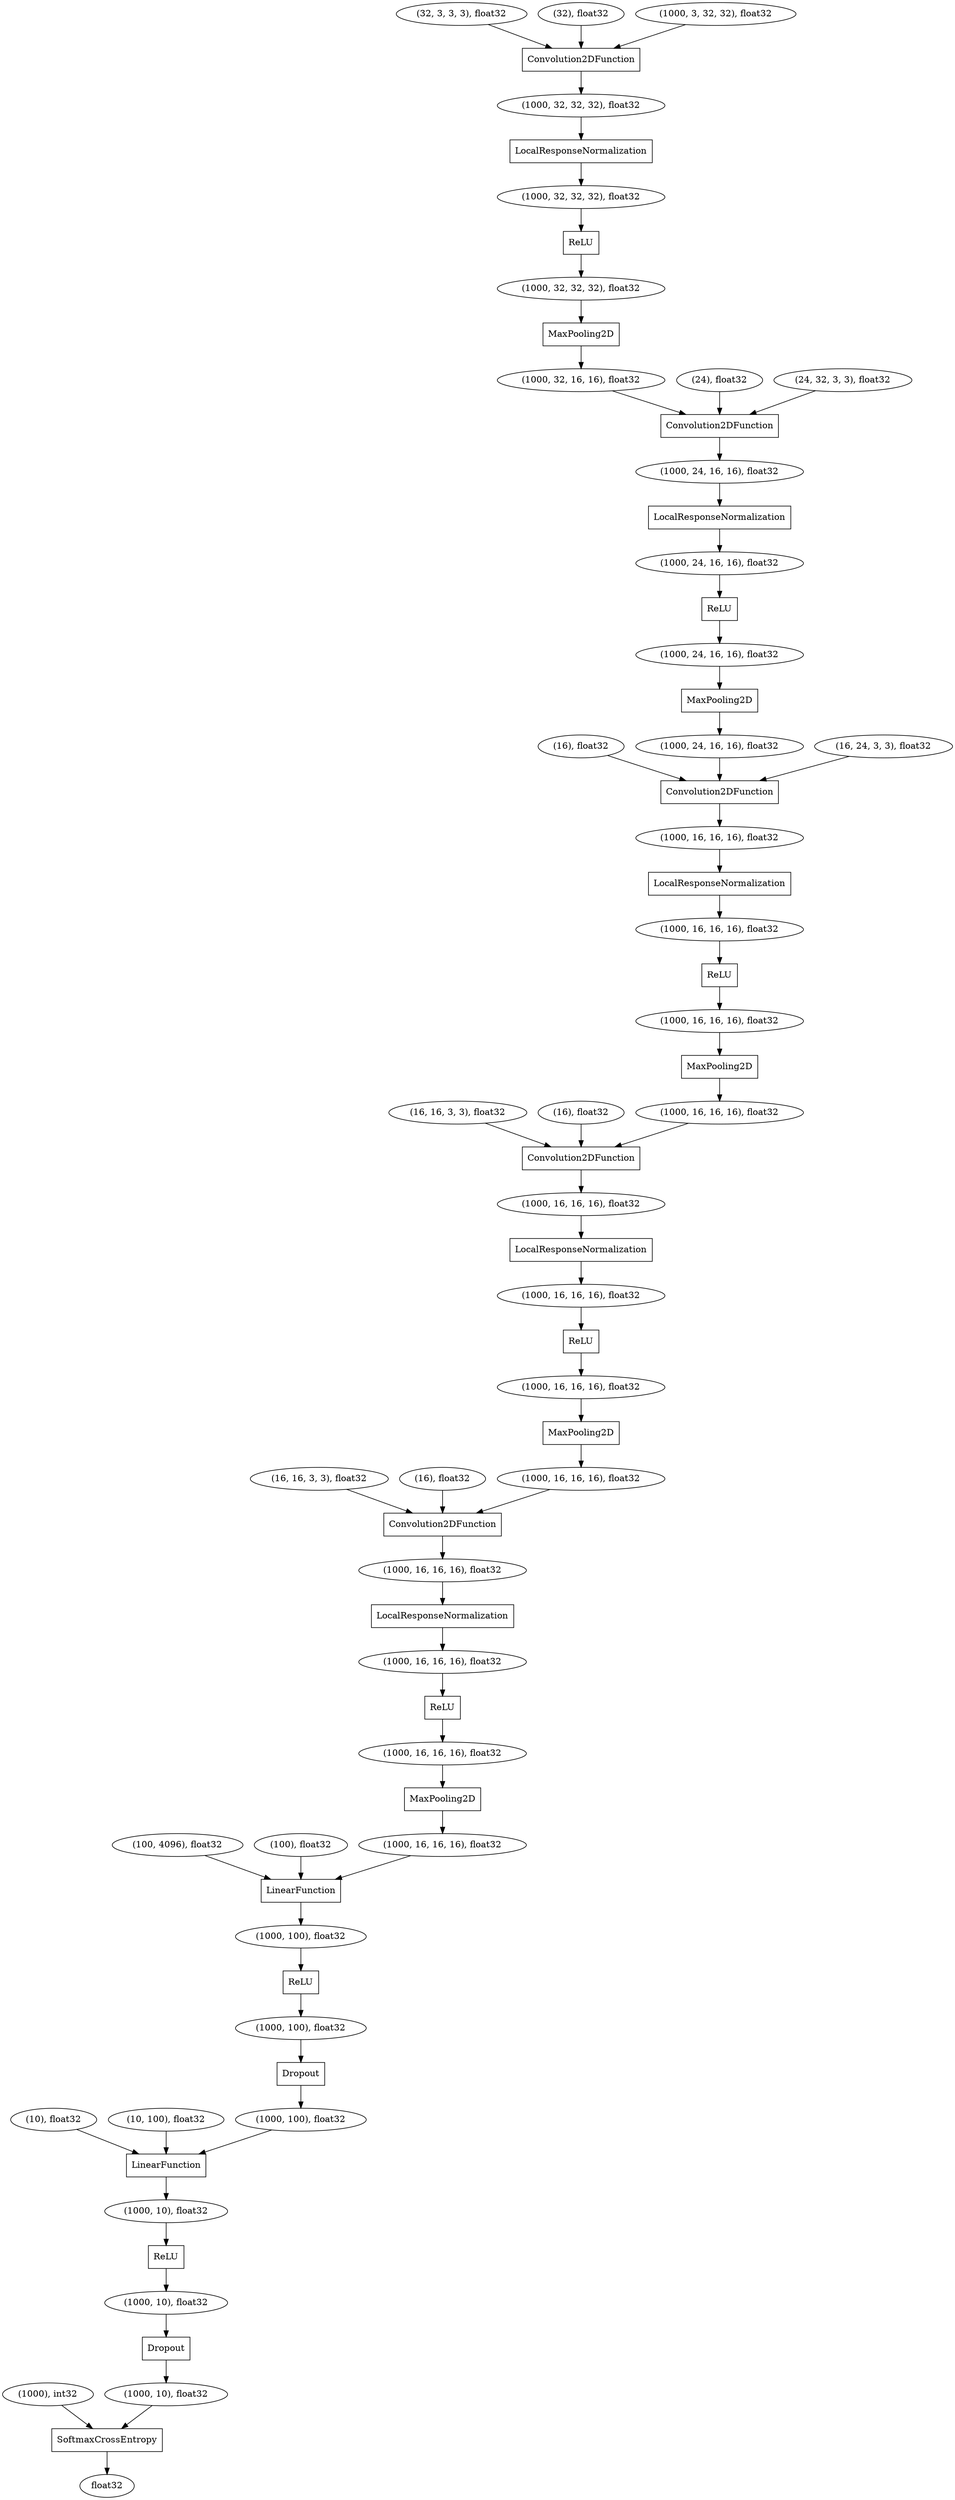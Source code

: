 digraph graphname{140419865581072 [shape="box",label="Convolution2DFunction"];140419865581584 [shape="box",label="LinearFunction"];140419866560592 [shape="box",label="ReLU"];140419865580880 [shape="oval",label="(1000, 32, 16, 16), float32"];140419866560528 [shape="oval",label="(1000, 10), float32"];140419866560656 [shape="oval",label="(1000, 10), float32"];140419866558672 [shape="oval",label="(1000, 16, 16, 16), float32"];140419865583312 [shape="box",label="LocalResponseNormalization"];140419866560784 [shape="oval",label="(1000, 10), float32"];140419865582288 [shape="box",label="MaxPooling2D"];140419865583120 [shape="oval",label="(1000, 32, 32, 32), float32"];140419867294032 [shape="oval",label="(16), float32"];140419866558864 [shape="oval",label="(1000, 16, 16, 16), float32"];140419865581776 [shape="box",label="ReLU"];140419866560912 [shape="box",label="SoftmaxCrossEntropy"];140419866528208 [shape="box",label="ReLU"];140419864780880 [shape="box",label="Convolution2DFunction"];140419865581712 [shape="box",label="ReLU"];140419866558992 [shape="box",label="MaxPooling2D"];140419866559056 [shape="oval",label="(1000, 16, 16, 16), float32"];140419865583376 [shape="oval",label="(1000, 16, 16, 16), float32"];140419866559120 [shape="oval",label="(1000, 16, 16, 16), float32"];140419866559184 [shape="box",label="LocalResponseNormalization"];140419866473040 [shape="oval",label="(32, 3, 3, 3), float32"];140419866691024 [shape="oval",label="float32"];140419867293840 [shape="oval",label="(16, 16, 3, 3), float32"];140419866559248 [shape="box",label="Convolution2DFunction"];140419865582416 [shape="box",label="LocalResponseNormalization"];140419866559632 [shape="box",label="ReLU"];140419865582544 [shape="oval",label="(1000, 24, 16, 16), float32"];140419865582224 [shape="box",label="Convolution2DFunction"];140419865583568 [shape="box",label="MaxPooling2D"];140419866559440 [shape="oval",label="(1000, 16, 16, 16), float32"];140419865581392 [shape="oval",label="(1000, 24, 16, 16), float32"];140419865582608 [shape="box",label="LocalResponseNormalization"];140419867294224 [shape="oval",label="(24), float32"];140419867293648 [shape="oval",label="(16, 16, 3, 3), float32"];140419865093264 [shape="oval",label="(10), float32"];140419866490064 [shape="box",label="LocalResponseNormalization"];140419864781008 [shape="oval",label="(1000, 16, 16, 16), float32"];140419866559760 [shape="oval",label="(1000, 16, 16, 16), float32"];140419865095504 [shape="oval",label="(10, 100), float32"];140419866472784 [shape="oval",label="(32), float32"];140419867295056 [shape="oval",label="(100, 4096), float32"];140419865581136 [shape="oval",label="(1000, 16, 16, 16), float32"];140419866559888 [shape="box",label="MaxPooling2D"];140419866559952 [shape="oval",label="(1000, 16, 16, 16), float32"];140419867294288 [shape="oval",label="(16), float32"];140419865094352 [shape="oval",label="(1000, 3, 32, 32), float32"];140419865095696 [shape="oval",label="(100), float32"];140419865582160 [shape="oval",label="(1000, 32, 32, 32), float32"];140419866489296 [shape="oval",label="(1000, 16, 16, 16), float32"];140419867293264 [shape="oval",label="(16), float32"];140419866558736 [shape="box",label="ReLU"];140419866560144 [shape="box",label="Dropout"];140419865582352 [shape="box",label="ReLU"];140419865583184 [shape="oval",label="(1000, 16, 16, 16), float32"];140419866560208 [shape="oval",label="(1000, 100), float32"];140419915843024 [shape="oval",label="(24, 32, 3, 3), float32"];140419865094096 [shape="oval",label="(1000), int32"];140419866560272 [shape="box",label="Dropout"];140419867295376 [shape="oval",label="(16, 24, 3, 3), float32"];140419866560336 [shape="oval",label="(1000, 100), float32"];140419865583248 [shape="box",label="MaxPooling2D"];140419865582032 [shape="oval",label="(1000, 32, 32, 32), float32"];140419865581456 [shape="box",label="Convolution2DFunction"];140419865583056 [shape="oval",label="(1000, 24, 16, 16), float32"];140419866560464 [shape="box",label="LinearFunction"];140419865580944 [shape="oval",label="(1000, 24, 16, 16), float32"];140419866559824 [shape="oval",label="(1000, 100), float32"];140419866560912 -> 140419866691024;140419866560784 -> 140419866560912;140419867293264 -> 140419864780880;140419866560592 -> 140419866560656;140419865582544 -> 140419865582416;140419866559056 -> 140419866559248;140419866472784 -> 140419865581456;140419865095504 -> 140419866560464;140419865582608 -> 140419865582160;140419864781008 -> 140419864780880;140419865583312 -> 140419865583376;140419866560208 -> 140419866560272;140419865582288 -> 140419865580880;140419866559760 -> 140419866559888;140419865583120 -> 140419865582288;140419866558736 -> 140419866558864;140419865095696 -> 140419865581584;140419865583376 -> 140419865581712;140419867294032 -> 140419865581072;140419865581456 -> 140419865582032;140419866560528 -> 140419866560592;140419865581392 -> 140419865581072;140419866559824 -> 140419866528208;140419865582032 -> 140419865582608;140419865093264 -> 140419866560464;140419865582416 -> 140419865580944;140419866528208 -> 140419866560208;140419867294288 -> 140419866559248;140419865094096 -> 140419866560912;140419866560272 -> 140419866560336;140419866559632 -> 140419866559760;140419866559888 -> 140419866559952;140419865583056 -> 140419865583568;140419865583568 -> 140419865581392;140419866490064 -> 140419866558672;140419867293648 -> 140419866559248;140419865094352 -> 140419865581456;140419866559248 -> 140419866559440;140419866489296 -> 140419866490064;140419865581776 -> 140419865583056;140419866560656 -> 140419866560144;140419866559120 -> 140419866559632;140419865582224 -> 140419865582544;140419866560464 -> 140419866560528;140419865583184 -> 140419865583248;140419866559952 -> 140419865581584;140419866559440 -> 140419866559184;140419867293840 -> 140419864780880;140419865582160 -> 140419865582352;140419865581712 -> 140419865583184;140419865581072 -> 140419865581136;140419867294224 -> 140419865582224;140419915843024 -> 140419865582224;140419865581136 -> 140419865583312;140419866473040 -> 140419865581456;140419865582352 -> 140419865583120;140419866558672 -> 140419866558736;140419867295376 -> 140419865581072;140419867295056 -> 140419865581584;140419866560336 -> 140419866560464;140419864780880 -> 140419866489296;140419866558992 -> 140419866559056;140419866558864 -> 140419866558992;140419865581584 -> 140419866559824;140419865580880 -> 140419865582224;140419866559184 -> 140419866559120;140419865583248 -> 140419864781008;140419865580944 -> 140419865581776;140419866560144 -> 140419866560784;}